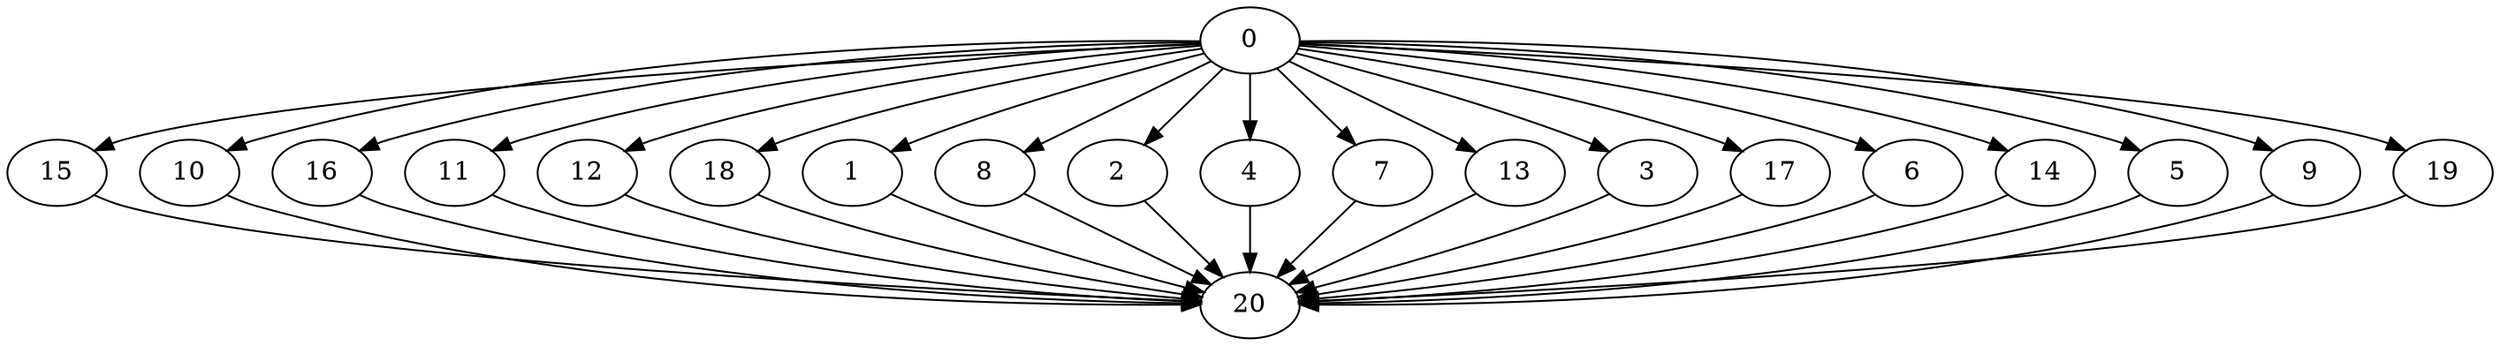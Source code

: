 digraph "Fork_Join_Nodes_21_CCR_1.00_WeightType_Random#2_Heterogeneous-4-2-strong" {
0 [Weight=6];
15 [Weight=16];
10 [Weight=15];
16 [Weight=16];
11 [Weight=16];
12 [Weight=11];
18 [Weight=15];
1 [Weight=16];
8 [Weight=10];
2 [Weight=13];
4 [Weight=11];
7 [Weight=10];
13 [Weight=10];
3 [Weight=8];
17 [Weight=5];
6 [Weight=11];
14 [Weight=3];
5 [Weight=6];
9 [Weight=3];
19 [Weight=3];
20 [Weight=8];
0 -> 8 [Weight=7];
2 -> 20 [Weight=2];
4 -> 20 [Weight=4];
0 -> 19 [Weight=6];
9 -> 20 [Weight=4];
0 -> 12 [Weight=4];
7 -> 20 [Weight=5];
18 -> 20 [Weight=5];
10 -> 20 [Weight=8];
5 -> 20 [Weight=4];
0 -> 1 [Weight=6];
17 -> 20 [Weight=9];
0 -> 10 [Weight=8];
0 -> 2 [Weight=4];
13 -> 20 [Weight=5];
0 -> 13 [Weight=4];
0 -> 9 [Weight=5];
0 -> 7 [Weight=2];
12 -> 20 [Weight=10];
19 -> 20 [Weight=3];
0 -> 16 [Weight=7];
0 -> 17 [Weight=9];
0 -> 18 [Weight=6];
0 -> 14 [Weight=7];
8 -> 20 [Weight=8];
1 -> 20 [Weight=2];
0 -> 6 [Weight=6];
16 -> 20 [Weight=6];
0 -> 5 [Weight=4];
15 -> 20 [Weight=9];
14 -> 20 [Weight=10];
0 -> 15 [Weight=7];
0 -> 4 [Weight=3];
11 -> 20 [Weight=5];
6 -> 20 [Weight=2];
3 -> 20 [Weight=6];
0 -> 11 [Weight=6];
0 -> 3 [Weight=5];
}
